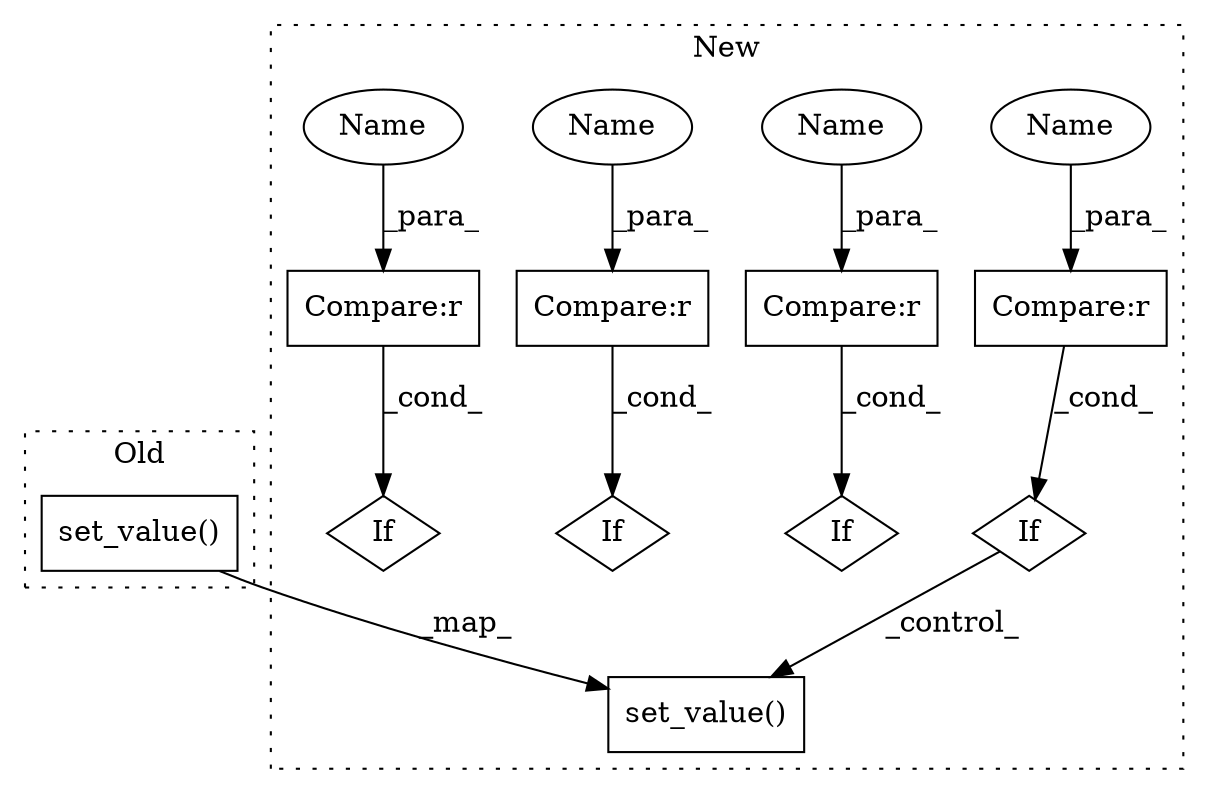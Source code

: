 digraph G {
subgraph cluster0 {
1 [label="set_value()" a="75" s="3655,3706" l="23,47" shape="box"];
label = "Old";
style="dotted";
}
subgraph cluster1 {
2 [label="set_value()" a="75" s="3761,3812" l="23,25" shape="box"];
3 [label="If" a="96" s="3718" l="3" shape="diamond"];
4 [label="Compare:r" a="40" s="3721" l="26" shape="box"];
5 [label="Compare:r" a="40" s="3446" l="24" shape="box"];
6 [label="If" a="96" s="3443" l="3" shape="diamond"];
7 [label="Compare:r" a="40" s="3849" l="32" shape="box"];
8 [label="If" a="96" s="3846" l="3" shape="diamond"];
9 [label="Compare:r" a="40" s="3570" l="30" shape="box"];
10 [label="If" a="96" s="3567" l="3" shape="diamond"];
11 [label="Name" a="87" s="3743" l="4" shape="ellipse"];
12 [label="Name" a="87" s="3877" l="4" shape="ellipse"];
13 [label="Name" a="87" s="3596" l="4" shape="ellipse"];
14 [label="Name" a="87" s="3466" l="4" shape="ellipse"];
label = "New";
style="dotted";
}
1 -> 2 [label="_map_"];
3 -> 2 [label="_control_"];
4 -> 3 [label="_cond_"];
5 -> 6 [label="_cond_"];
7 -> 8 [label="_cond_"];
9 -> 10 [label="_cond_"];
11 -> 4 [label="_para_"];
12 -> 7 [label="_para_"];
13 -> 9 [label="_para_"];
14 -> 5 [label="_para_"];
}